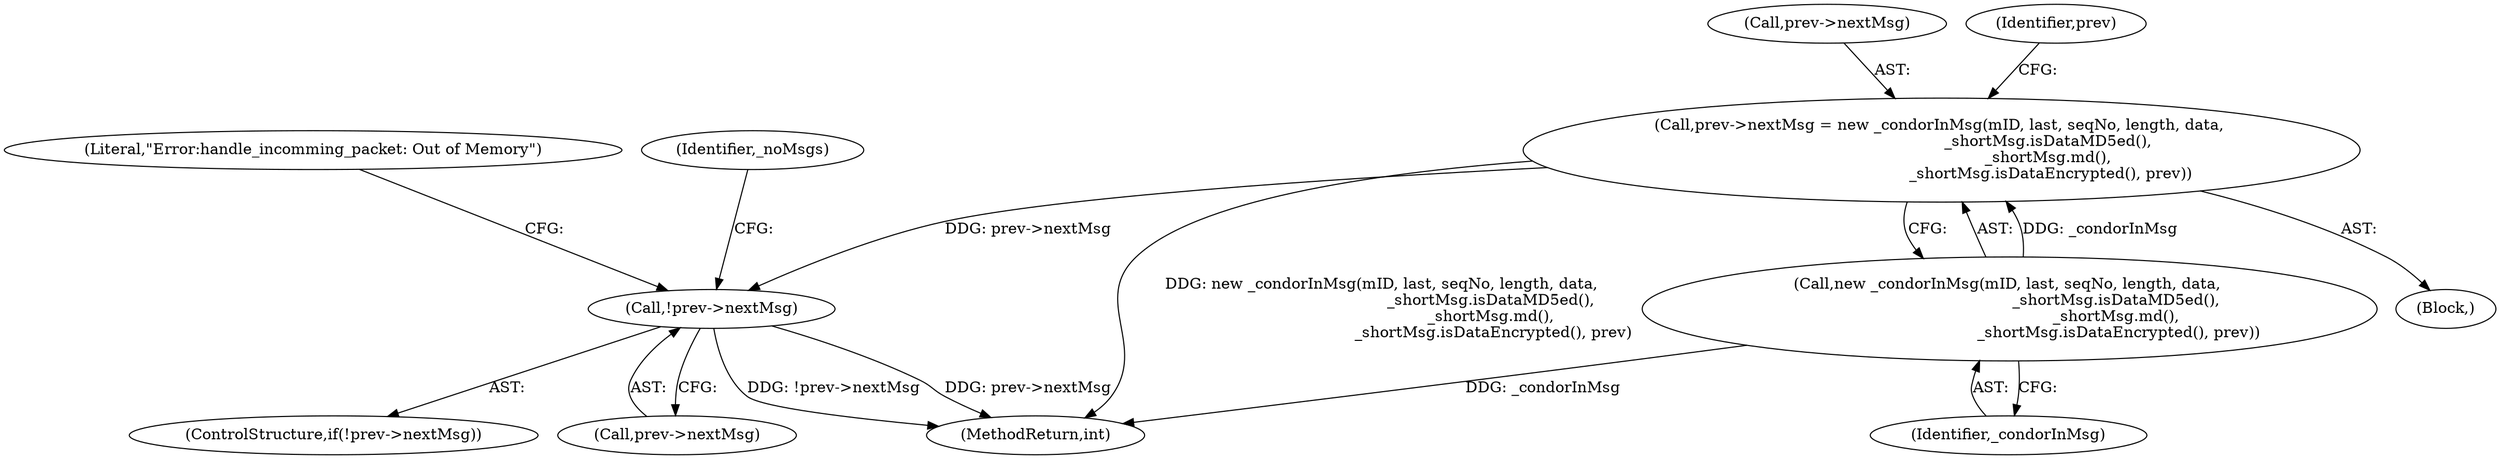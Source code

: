 digraph "0_htcondor_5e5571d1a431eb3c61977b6dd6ec90186ef79867_2@pointer" {
"1000456" [label="(Call,prev->nextMsg = new _condorInMsg(mID, last, seqNo, length, data, \n                                             _shortMsg.isDataMD5ed(), \n                                             _shortMsg.md(), \n                                             _shortMsg.isDataEncrypted(), prev))"];
"1000460" [label="(Call,new _condorInMsg(mID, last, seqNo, length, data, \n                                             _shortMsg.isDataMD5ed(), \n                                             _shortMsg.md(), \n                                             _shortMsg.isDataEncrypted(), prev))"];
"1000463" [label="(Call,!prev->nextMsg)"];
"1000460" [label="(Call,new _condorInMsg(mID, last, seqNo, length, data, \n                                             _shortMsg.isDataMD5ed(), \n                                             _shortMsg.md(), \n                                             _shortMsg.isDataEncrypted(), prev))"];
"1000457" [label="(Call,prev->nextMsg)"];
"1000465" [label="(Identifier,prev)"];
"1000464" [label="(Call,prev->nextMsg)"];
"1000456" [label="(Call,prev->nextMsg = new _condorInMsg(mID, last, seqNo, length, data, \n                                             _shortMsg.isDataMD5ed(), \n                                             _shortMsg.md(), \n                                             _shortMsg.isDataEncrypted(), prev))"];
"1000461" [label="(Identifier,_condorInMsg)"];
"1000490" [label="(MethodReturn,int)"];
"1000462" [label="(ControlStructure,if(!prev->nextMsg))"];
"1000463" [label="(Call,!prev->nextMsg)"];
"1000469" [label="(Literal,\"Error:handle_incomming_packet: Out of Memory\")"];
"1000487" [label="(Identifier,_noMsgs)"];
"1000455" [label="(Block,)"];
"1000456" -> "1000455"  [label="AST: "];
"1000456" -> "1000460"  [label="CFG: "];
"1000457" -> "1000456"  [label="AST: "];
"1000460" -> "1000456"  [label="AST: "];
"1000465" -> "1000456"  [label="CFG: "];
"1000456" -> "1000490"  [label="DDG: new _condorInMsg(mID, last, seqNo, length, data, \n                                             _shortMsg.isDataMD5ed(), \n                                             _shortMsg.md(), \n                                             _shortMsg.isDataEncrypted(), prev)"];
"1000460" -> "1000456"  [label="DDG: _condorInMsg"];
"1000456" -> "1000463"  [label="DDG: prev->nextMsg"];
"1000460" -> "1000461"  [label="CFG: "];
"1000461" -> "1000460"  [label="AST: "];
"1000460" -> "1000490"  [label="DDG: _condorInMsg"];
"1000463" -> "1000462"  [label="AST: "];
"1000463" -> "1000464"  [label="CFG: "];
"1000464" -> "1000463"  [label="AST: "];
"1000469" -> "1000463"  [label="CFG: "];
"1000487" -> "1000463"  [label="CFG: "];
"1000463" -> "1000490"  [label="DDG: !prev->nextMsg"];
"1000463" -> "1000490"  [label="DDG: prev->nextMsg"];
}
